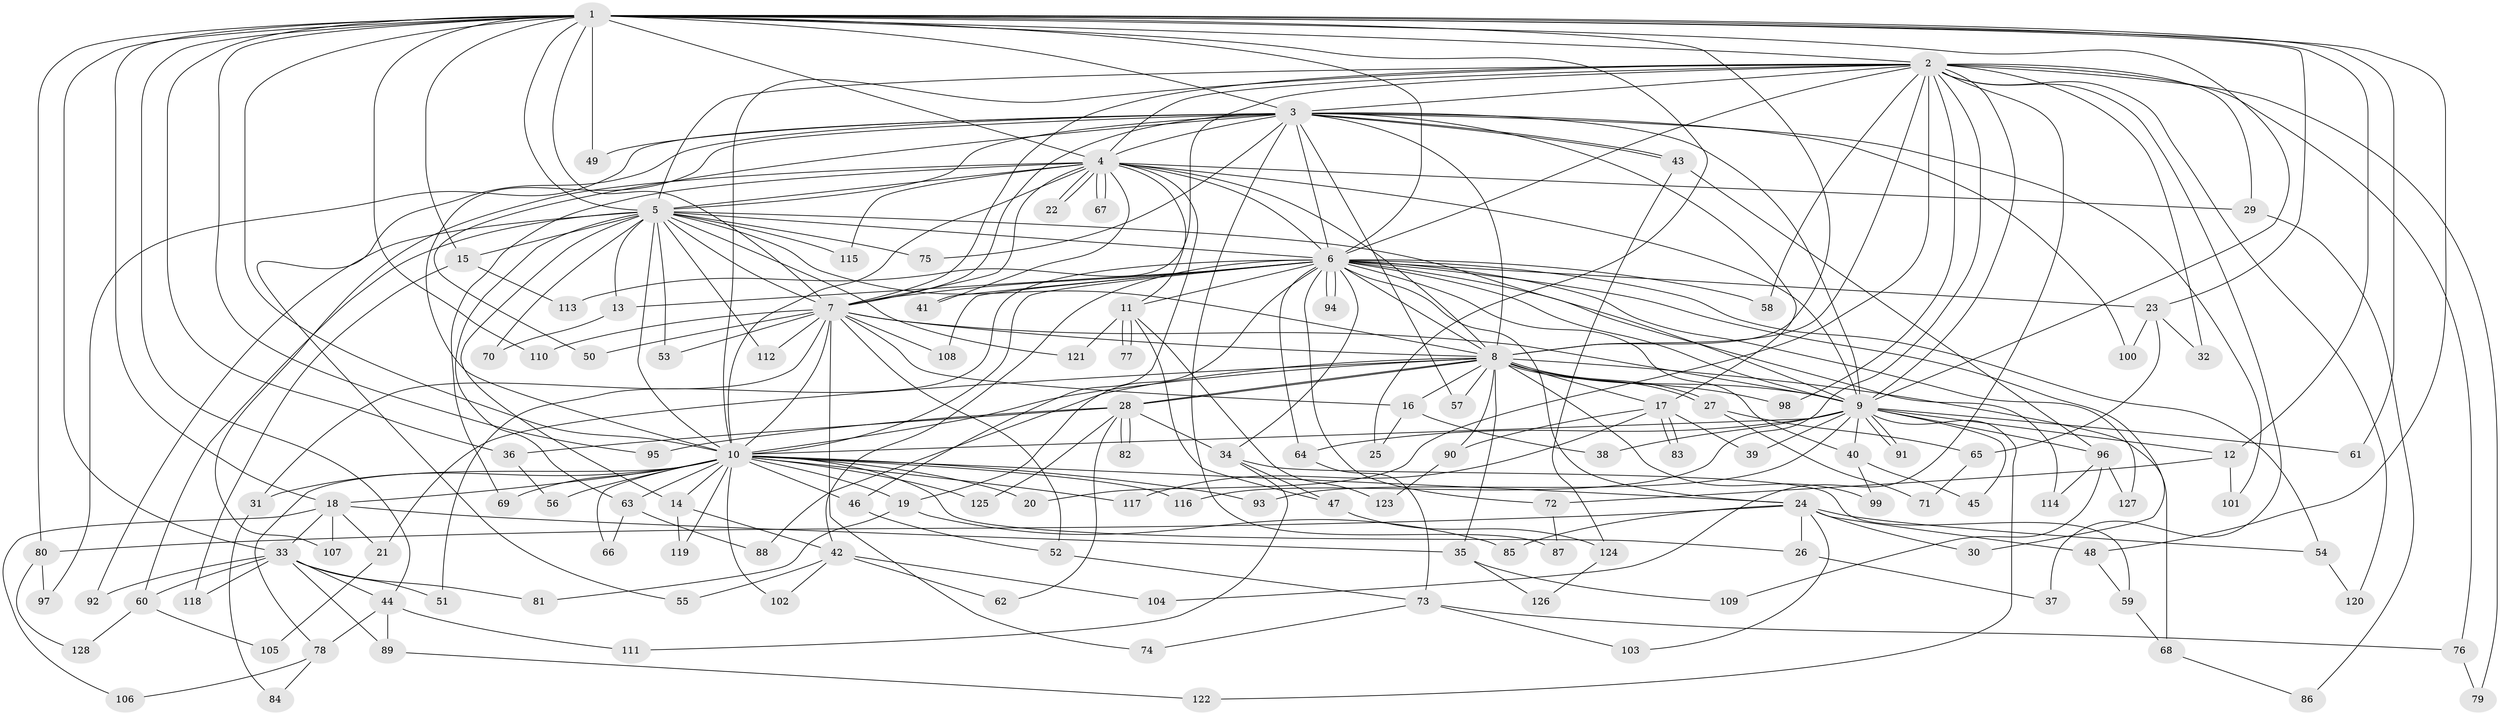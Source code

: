 // coarse degree distribution, {19: 0.012987012987012988, 10: 0.012987012987012988, 17: 0.025974025974025976, 22: 0.012987012987012988, 16: 0.025974025974025976, 25: 0.012987012987012988, 21: 0.012987012987012988, 6: 0.06493506493506493, 3: 0.12987012987012986, 9: 0.025974025974025976, 7: 0.025974025974025976, 5: 0.05194805194805195, 1: 0.09090909090909091, 2: 0.44155844155844154, 4: 0.05194805194805195}
// Generated by graph-tools (version 1.1) at 2025/49/03/04/25 22:49:32]
// undirected, 128 vertices, 281 edges
graph export_dot {
  node [color=gray90,style=filled];
  1;
  2;
  3;
  4;
  5;
  6;
  7;
  8;
  9;
  10;
  11;
  12;
  13;
  14;
  15;
  16;
  17;
  18;
  19;
  20;
  21;
  22;
  23;
  24;
  25;
  26;
  27;
  28;
  29;
  30;
  31;
  32;
  33;
  34;
  35;
  36;
  37;
  38;
  39;
  40;
  41;
  42;
  43;
  44;
  45;
  46;
  47;
  48;
  49;
  50;
  51;
  52;
  53;
  54;
  55;
  56;
  57;
  58;
  59;
  60;
  61;
  62;
  63;
  64;
  65;
  66;
  67;
  68;
  69;
  70;
  71;
  72;
  73;
  74;
  75;
  76;
  77;
  78;
  79;
  80;
  81;
  82;
  83;
  84;
  85;
  86;
  87;
  88;
  89;
  90;
  91;
  92;
  93;
  94;
  95;
  96;
  97;
  98;
  99;
  100;
  101;
  102;
  103;
  104;
  105;
  106;
  107;
  108;
  109;
  110;
  111;
  112;
  113;
  114;
  115;
  116;
  117;
  118;
  119;
  120;
  121;
  122;
  123;
  124;
  125;
  126;
  127;
  128;
  1 -- 2;
  1 -- 3;
  1 -- 4;
  1 -- 5;
  1 -- 6;
  1 -- 7;
  1 -- 8;
  1 -- 9;
  1 -- 10;
  1 -- 12;
  1 -- 15;
  1 -- 18;
  1 -- 23;
  1 -- 25;
  1 -- 33;
  1 -- 36;
  1 -- 44;
  1 -- 48;
  1 -- 49;
  1 -- 61;
  1 -- 80;
  1 -- 95;
  1 -- 110;
  2 -- 3;
  2 -- 4;
  2 -- 5;
  2 -- 6;
  2 -- 7;
  2 -- 8;
  2 -- 9;
  2 -- 10;
  2 -- 20;
  2 -- 29;
  2 -- 32;
  2 -- 37;
  2 -- 58;
  2 -- 76;
  2 -- 79;
  2 -- 98;
  2 -- 104;
  2 -- 113;
  2 -- 116;
  2 -- 120;
  3 -- 4;
  3 -- 5;
  3 -- 6;
  3 -- 7;
  3 -- 8;
  3 -- 9;
  3 -- 10;
  3 -- 17;
  3 -- 43;
  3 -- 43;
  3 -- 49;
  3 -- 50;
  3 -- 55;
  3 -- 57;
  3 -- 75;
  3 -- 87;
  3 -- 97;
  3 -- 100;
  3 -- 101;
  4 -- 5;
  4 -- 6;
  4 -- 7;
  4 -- 8;
  4 -- 9;
  4 -- 10;
  4 -- 11;
  4 -- 22;
  4 -- 22;
  4 -- 29;
  4 -- 41;
  4 -- 46;
  4 -- 67;
  4 -- 67;
  4 -- 69;
  4 -- 107;
  4 -- 115;
  5 -- 6;
  5 -- 7;
  5 -- 8;
  5 -- 9;
  5 -- 10;
  5 -- 13;
  5 -- 14;
  5 -- 15;
  5 -- 53;
  5 -- 60;
  5 -- 63;
  5 -- 70;
  5 -- 75;
  5 -- 92;
  5 -- 112;
  5 -- 115;
  5 -- 121;
  6 -- 7;
  6 -- 8;
  6 -- 9;
  6 -- 10;
  6 -- 11;
  6 -- 13;
  6 -- 19;
  6 -- 23;
  6 -- 24;
  6 -- 30;
  6 -- 34;
  6 -- 40;
  6 -- 41;
  6 -- 42;
  6 -- 51;
  6 -- 54;
  6 -- 58;
  6 -- 64;
  6 -- 72;
  6 -- 94;
  6 -- 94;
  6 -- 108;
  6 -- 114;
  6 -- 127;
  7 -- 8;
  7 -- 9;
  7 -- 10;
  7 -- 16;
  7 -- 31;
  7 -- 50;
  7 -- 52;
  7 -- 53;
  7 -- 74;
  7 -- 108;
  7 -- 110;
  7 -- 112;
  8 -- 9;
  8 -- 10;
  8 -- 16;
  8 -- 17;
  8 -- 21;
  8 -- 27;
  8 -- 27;
  8 -- 28;
  8 -- 28;
  8 -- 35;
  8 -- 57;
  8 -- 68;
  8 -- 88;
  8 -- 90;
  8 -- 98;
  8 -- 99;
  9 -- 10;
  9 -- 12;
  9 -- 38;
  9 -- 39;
  9 -- 40;
  9 -- 45;
  9 -- 61;
  9 -- 64;
  9 -- 91;
  9 -- 91;
  9 -- 93;
  9 -- 96;
  9 -- 122;
  10 -- 14;
  10 -- 18;
  10 -- 19;
  10 -- 20;
  10 -- 24;
  10 -- 26;
  10 -- 31;
  10 -- 46;
  10 -- 56;
  10 -- 63;
  10 -- 66;
  10 -- 69;
  10 -- 78;
  10 -- 93;
  10 -- 102;
  10 -- 116;
  10 -- 117;
  10 -- 119;
  10 -- 125;
  11 -- 47;
  11 -- 77;
  11 -- 77;
  11 -- 121;
  11 -- 123;
  12 -- 72;
  12 -- 101;
  13 -- 70;
  14 -- 42;
  14 -- 119;
  15 -- 113;
  15 -- 118;
  16 -- 25;
  16 -- 38;
  17 -- 39;
  17 -- 83;
  17 -- 83;
  17 -- 90;
  17 -- 117;
  18 -- 21;
  18 -- 33;
  18 -- 35;
  18 -- 106;
  18 -- 107;
  19 -- 81;
  19 -- 85;
  21 -- 105;
  23 -- 32;
  23 -- 65;
  23 -- 100;
  24 -- 26;
  24 -- 30;
  24 -- 48;
  24 -- 54;
  24 -- 80;
  24 -- 85;
  24 -- 103;
  26 -- 37;
  27 -- 65;
  27 -- 71;
  28 -- 34;
  28 -- 36;
  28 -- 62;
  28 -- 82;
  28 -- 82;
  28 -- 95;
  28 -- 125;
  29 -- 86;
  31 -- 84;
  33 -- 44;
  33 -- 51;
  33 -- 60;
  33 -- 81;
  33 -- 89;
  33 -- 92;
  33 -- 118;
  34 -- 47;
  34 -- 59;
  34 -- 111;
  35 -- 109;
  35 -- 126;
  36 -- 56;
  40 -- 45;
  40 -- 99;
  42 -- 55;
  42 -- 62;
  42 -- 102;
  42 -- 104;
  43 -- 96;
  43 -- 124;
  44 -- 78;
  44 -- 89;
  44 -- 111;
  46 -- 52;
  47 -- 124;
  48 -- 59;
  52 -- 73;
  54 -- 120;
  59 -- 68;
  60 -- 105;
  60 -- 128;
  63 -- 66;
  63 -- 88;
  64 -- 73;
  65 -- 71;
  68 -- 86;
  72 -- 87;
  73 -- 74;
  73 -- 76;
  73 -- 103;
  76 -- 79;
  78 -- 84;
  78 -- 106;
  80 -- 97;
  80 -- 128;
  89 -- 122;
  90 -- 123;
  96 -- 109;
  96 -- 114;
  96 -- 127;
  124 -- 126;
}
